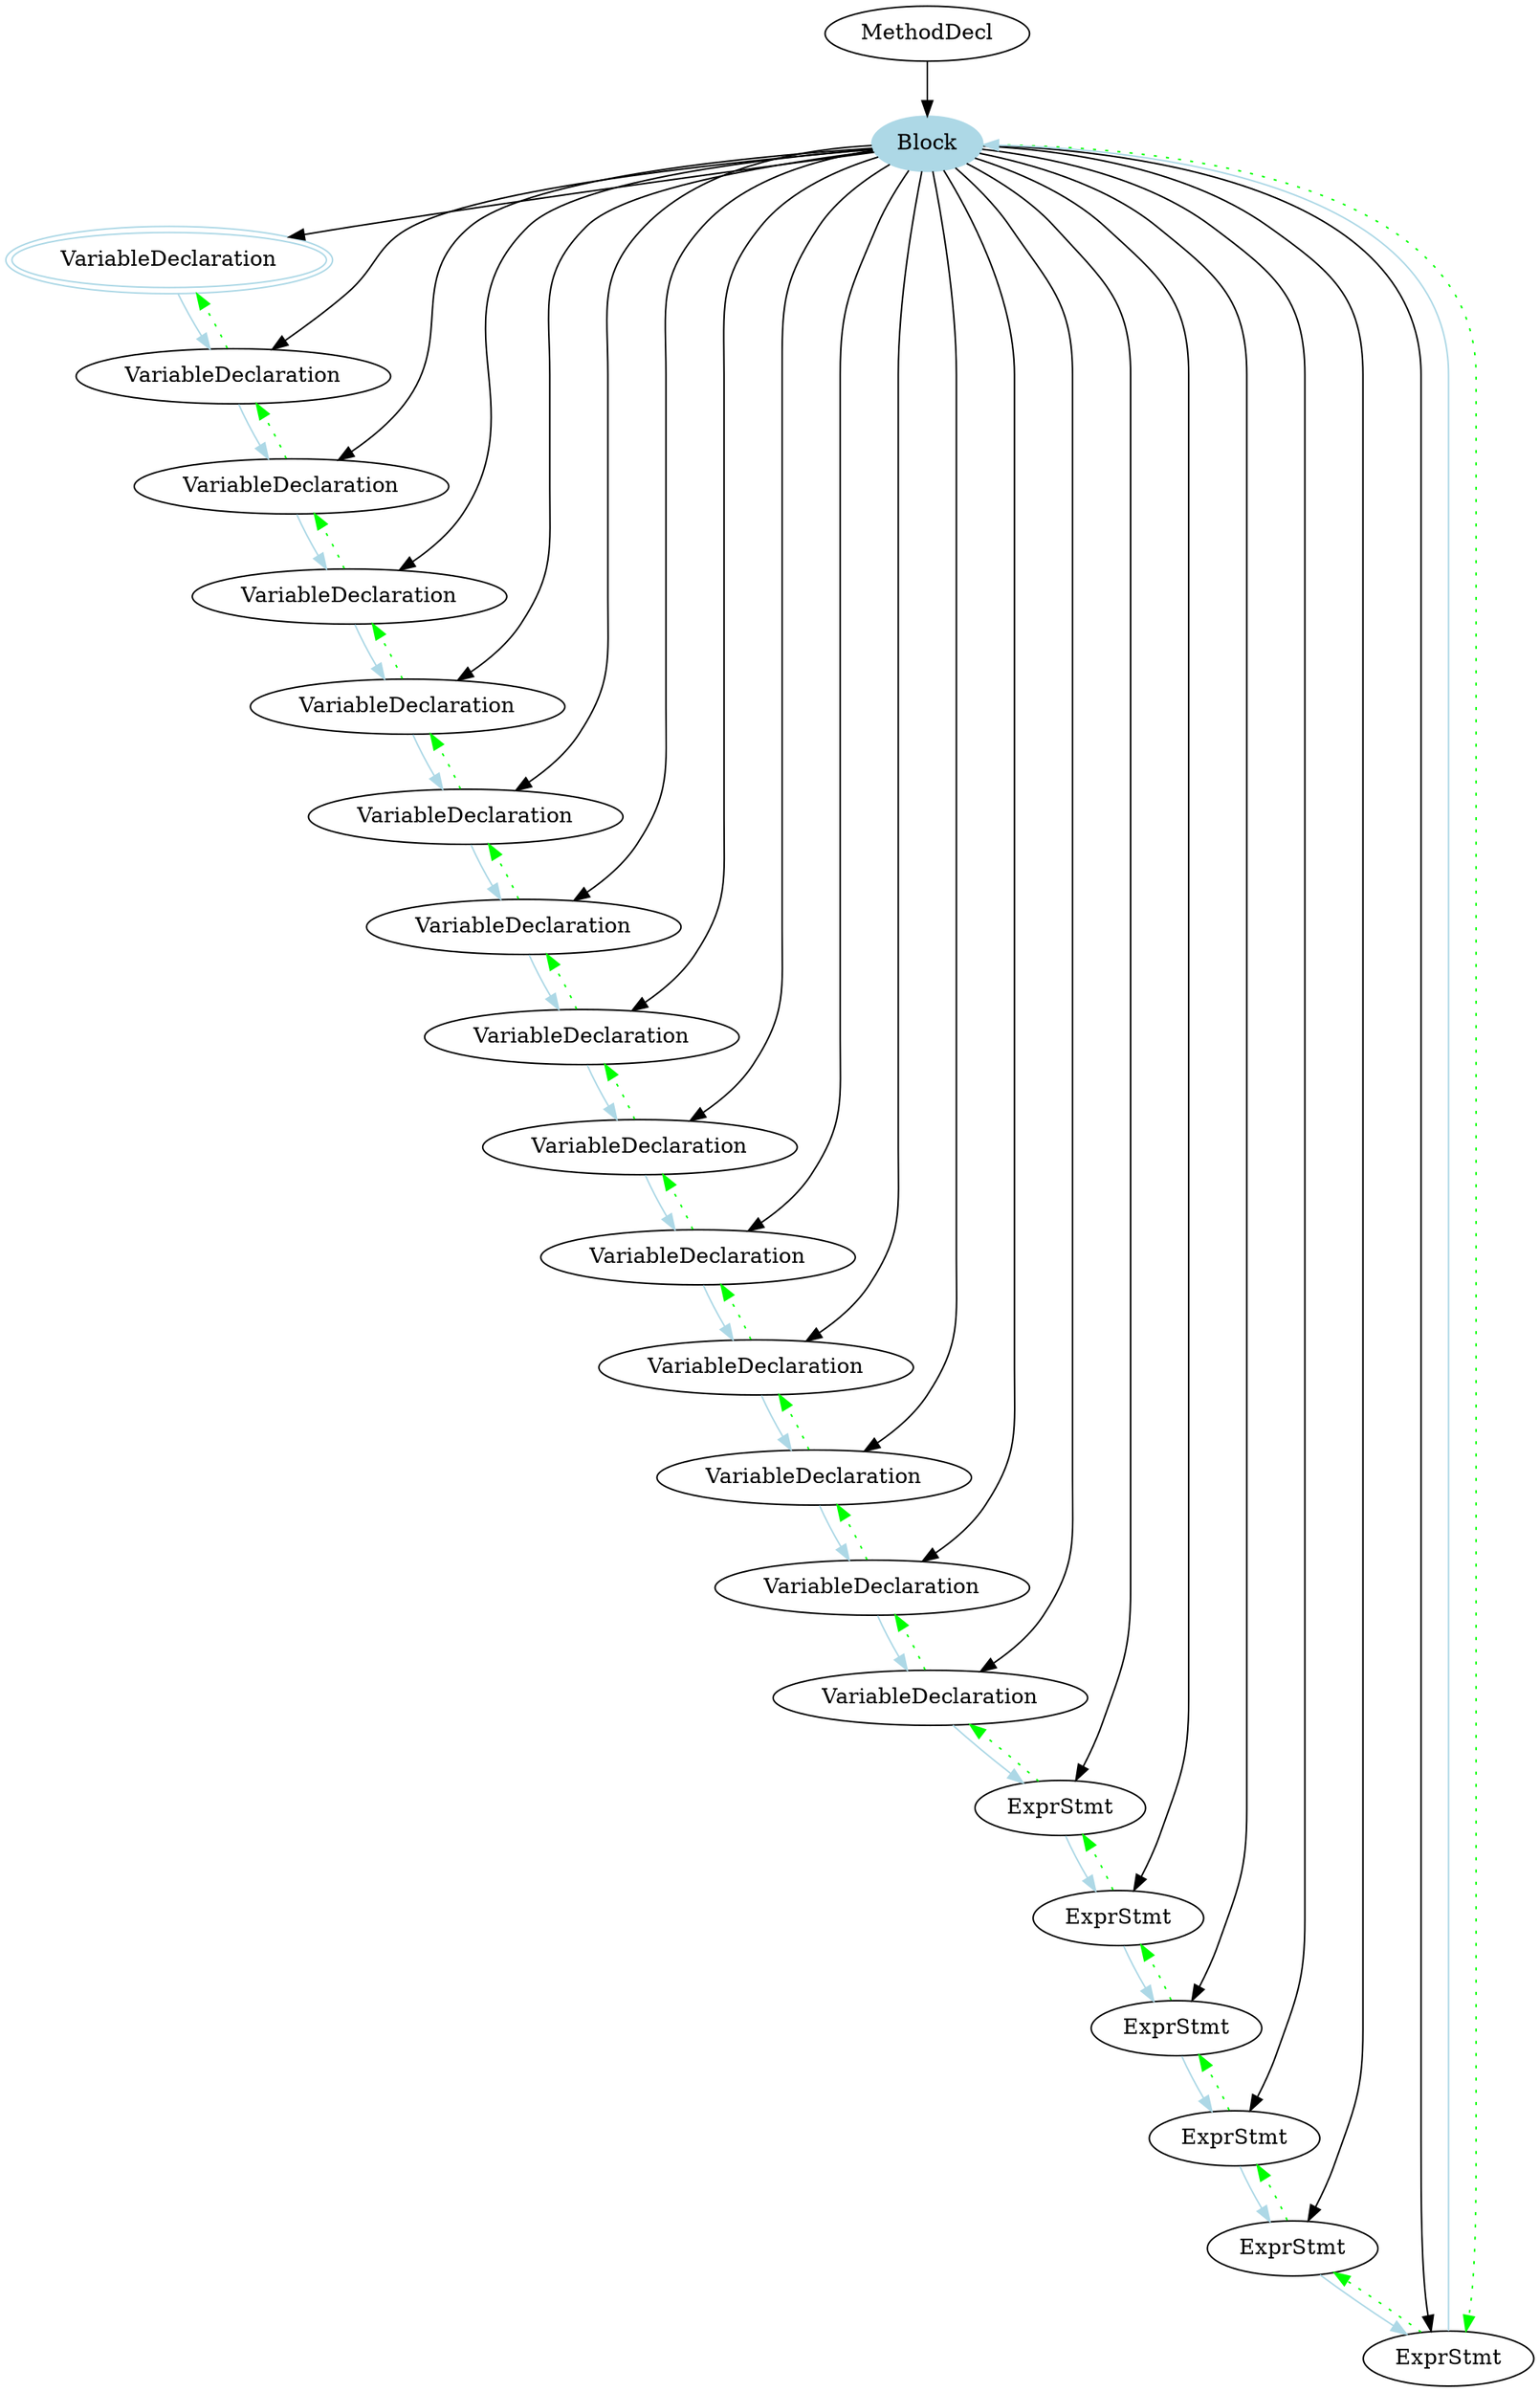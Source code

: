 digraph 14613018 {
	16112134 -> 17237886;
	16112134 -> 12700959;
	16112134 -> 28050664;
	16112134 -> 7754385;
	16112134 -> 2548785;
	16112134 -> 21990827;
	16112134 -> 31321027;
	16112134 -> 10586786;
	16112134 -> 26528364;
	16112134 -> 24482011;
	16112134 -> 24724388;
	16112134 -> 4719703;
	16112134 -> 1375836;
	16112134 -> 4687246;
	16112134 -> 26293492;
	16112134 -> 2866566;
	16112134 -> 27770641;
	16112134 -> 32582734;
	16112134 -> 9690857;
	16112134 -> 1027049;
	14613018 -> 16112134;
	17237886 [label=VariableDeclaration,color=lightblue,peripheries=2];
	10586786 [label=VariableDeclaration];
	4687246 [label=VariableDeclaration];
	31321027 [label=VariableDeclaration];
	4719703 [label=VariableDeclaration];
	27770641 [label=ExprStmt];
	1375836 [label=VariableDeclaration];
	14613018 [label=MethodDecl];
	21990827 [label=VariableDeclaration];
	2548785 [label=VariableDeclaration];
	26528364 [label=VariableDeclaration];
	24724388 [label=VariableDeclaration];
	28050664 [label=VariableDeclaration];
	16112134 [label=Block,style=filled, color=lightblue];
	12700959 [label=VariableDeclaration];
	32582734 [label=ExprStmt];
	7754385 [label=VariableDeclaration];
	9690857 [label=ExprStmt];
	24482011 [label=VariableDeclaration];
	2866566 [label=ExprStmt];
	1027049 [label=ExprStmt];
	26293492 [label=ExprStmt];
	17237886 -> 12700959 [color=lightblue];
	12700959 -> 28050664 [color=lightblue];
	28050664 -> 7754385 [color=lightblue];
	7754385 -> 2548785 [color=lightblue];
	2548785 -> 21990827 [color=lightblue];
	21990827 -> 31321027 [color=lightblue];
	31321027 -> 10586786 [color=lightblue];
	10586786 -> 26528364 [color=lightblue];
	26528364 -> 24482011 [color=lightblue];
	24482011 -> 24724388 [color=lightblue];
	24724388 -> 4719703 [color=lightblue];
	4719703 -> 1375836 [color=lightblue];
	1375836 -> 4687246 [color=lightblue];
	4687246 -> 26293492 [color=lightblue];
	26293492 -> 2866566 [color=lightblue];
	2866566 -> 27770641 [color=lightblue];
	27770641 -> 32582734 [color=lightblue];
	32582734 -> 9690857 [color=lightblue];
	9690857 -> 1027049 [color=lightblue];
	1027049 -> 16112134 [color=lightblue];
	16112134 -> 1027049 [color=green,style=dotted];
	1027049 -> 9690857 [color=green,style=dotted];
	9690857 -> 32582734 [color=green,style=dotted];
	32582734 -> 27770641 [color=green,style=dotted];
	27770641 -> 2866566 [color=green,style=dotted];
	2866566 -> 26293492 [color=green,style=dotted];
	26293492 -> 4687246 [color=green,style=dotted];
	4687246 -> 1375836 [color=green,style=dotted];
	1375836 -> 4719703 [color=green,style=dotted];
	4719703 -> 24724388 [color=green,style=dotted];
	24724388 -> 24482011 [color=green,style=dotted];
	24482011 -> 26528364 [color=green,style=dotted];
	26528364 -> 10586786 [color=green,style=dotted];
	10586786 -> 31321027 [color=green,style=dotted];
	31321027 -> 21990827 [color=green,style=dotted];
	21990827 -> 2548785 [color=green,style=dotted];
	2548785 -> 7754385 [color=green,style=dotted];
	7754385 -> 28050664 [color=green,style=dotted];
	28050664 -> 12700959 [color=green,style=dotted];
	12700959 -> 17237886 [color=green,style=dotted];
}
